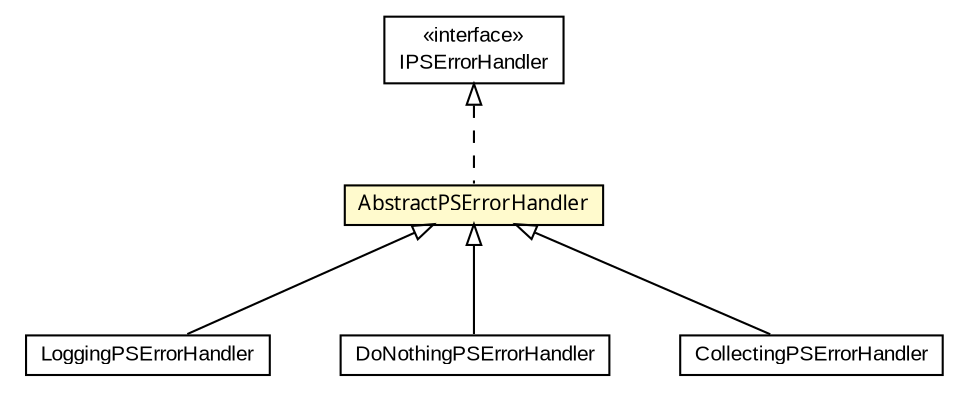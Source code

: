 #!/usr/local/bin/dot
#
# Class diagram 
# Generated by UMLGraph version 5.1 (http://www.umlgraph.org/)
#

digraph G {
	edge [fontname="arial",fontsize=10,labelfontname="arial",labelfontsize=10];
	node [fontname="arial",fontsize=10,shape=plaintext];
	nodesep=0.25;
	ranksep=0.5;
	// com.helger.schematron.pure.errorhandler.LoggingPSErrorHandler
	c5492 [label=<<table title="com.helger.schematron.pure.errorhandler.LoggingPSErrorHandler" border="0" cellborder="1" cellspacing="0" cellpadding="2" port="p" href="./LoggingPSErrorHandler.html">
		<tr><td><table border="0" cellspacing="0" cellpadding="1">
<tr><td align="center" balign="center"> LoggingPSErrorHandler </td></tr>
		</table></td></tr>
		</table>>, fontname="arial", fontcolor="black", fontsize=10.0];
	// com.helger.schematron.pure.errorhandler.IPSErrorHandler
	c5493 [label=<<table title="com.helger.schematron.pure.errorhandler.IPSErrorHandler" border="0" cellborder="1" cellspacing="0" cellpadding="2" port="p" href="./IPSErrorHandler.html">
		<tr><td><table border="0" cellspacing="0" cellpadding="1">
<tr><td align="center" balign="center"> &#171;interface&#187; </td></tr>
<tr><td align="center" balign="center"> IPSErrorHandler </td></tr>
		</table></td></tr>
		</table>>, fontname="arial", fontcolor="black", fontsize=10.0];
	// com.helger.schematron.pure.errorhandler.DoNothingPSErrorHandler
	c5494 [label=<<table title="com.helger.schematron.pure.errorhandler.DoNothingPSErrorHandler" border="0" cellborder="1" cellspacing="0" cellpadding="2" port="p" href="./DoNothingPSErrorHandler.html">
		<tr><td><table border="0" cellspacing="0" cellpadding="1">
<tr><td align="center" balign="center"> DoNothingPSErrorHandler </td></tr>
		</table></td></tr>
		</table>>, fontname="arial", fontcolor="black", fontsize=10.0];
	// com.helger.schematron.pure.errorhandler.CollectingPSErrorHandler
	c5495 [label=<<table title="com.helger.schematron.pure.errorhandler.CollectingPSErrorHandler" border="0" cellborder="1" cellspacing="0" cellpadding="2" port="p" href="./CollectingPSErrorHandler.html">
		<tr><td><table border="0" cellspacing="0" cellpadding="1">
<tr><td align="center" balign="center"> CollectingPSErrorHandler </td></tr>
		</table></td></tr>
		</table>>, fontname="arial", fontcolor="black", fontsize=10.0];
	// com.helger.schematron.pure.errorhandler.AbstractPSErrorHandler
	c5496 [label=<<table title="com.helger.schematron.pure.errorhandler.AbstractPSErrorHandler" border="0" cellborder="1" cellspacing="0" cellpadding="2" port="p" bgcolor="lemonChiffon" href="./AbstractPSErrorHandler.html">
		<tr><td><table border="0" cellspacing="0" cellpadding="1">
<tr><td align="center" balign="center"><font face="ariali"> AbstractPSErrorHandler </font></td></tr>
		</table></td></tr>
		</table>>, fontname="arial", fontcolor="black", fontsize=10.0];
	//com.helger.schematron.pure.errorhandler.LoggingPSErrorHandler extends com.helger.schematron.pure.errorhandler.AbstractPSErrorHandler
	c5496:p -> c5492:p [dir=back,arrowtail=empty];
	//com.helger.schematron.pure.errorhandler.DoNothingPSErrorHandler extends com.helger.schematron.pure.errorhandler.AbstractPSErrorHandler
	c5496:p -> c5494:p [dir=back,arrowtail=empty];
	//com.helger.schematron.pure.errorhandler.CollectingPSErrorHandler extends com.helger.schematron.pure.errorhandler.AbstractPSErrorHandler
	c5496:p -> c5495:p [dir=back,arrowtail=empty];
	//com.helger.schematron.pure.errorhandler.AbstractPSErrorHandler implements com.helger.schematron.pure.errorhandler.IPSErrorHandler
	c5493:p -> c5496:p [dir=back,arrowtail=empty,style=dashed];
}

